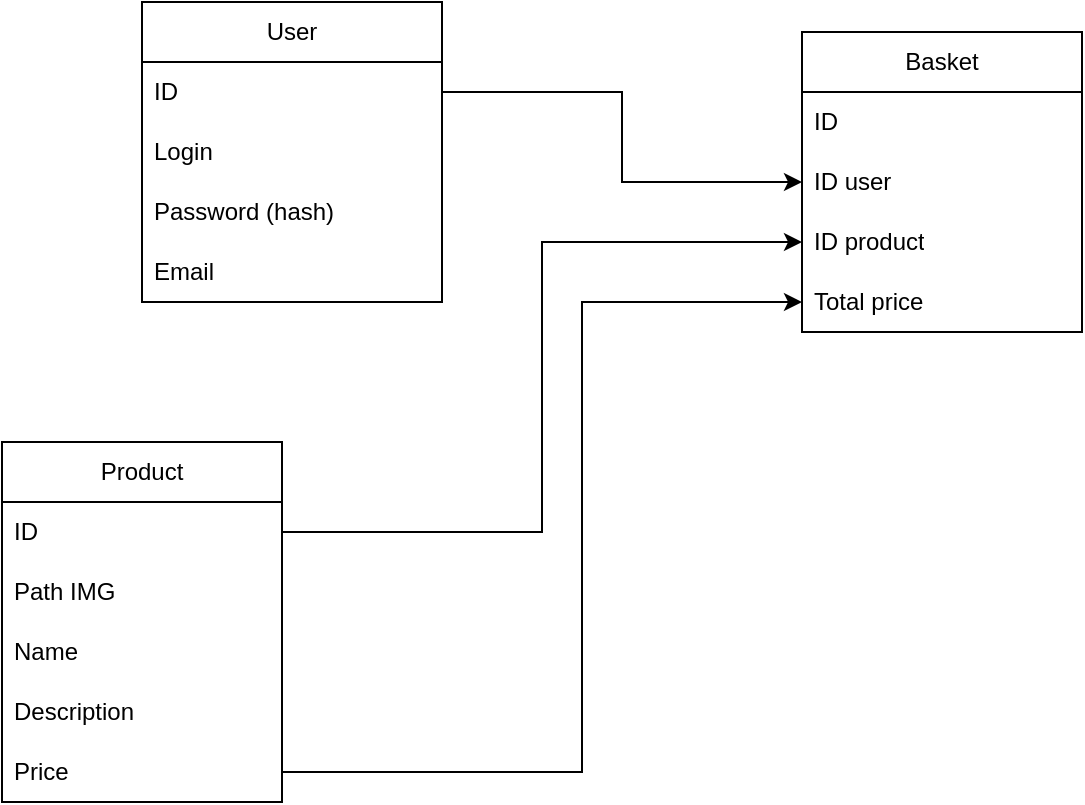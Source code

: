 <mxfile version="24.8.6">
  <diagram name="Страница — 1" id="sJF5ViOsrdGwG4QWRDhk">
    <mxGraphModel dx="1235" dy="614" grid="1" gridSize="10" guides="1" tooltips="1" connect="1" arrows="1" fold="1" page="1" pageScale="1" pageWidth="827" pageHeight="1169" math="0" shadow="0">
      <root>
        <mxCell id="0" />
        <mxCell id="1" parent="0" />
        <mxCell id="1JmXnyaIGDMrJZKCNNJo-4" value="User" style="swimlane;fontStyle=0;childLayout=stackLayout;horizontal=1;startSize=30;horizontalStack=0;resizeParent=1;resizeParentMax=0;resizeLast=0;collapsible=1;marginBottom=0;whiteSpace=wrap;html=1;" vertex="1" parent="1">
          <mxGeometry x="180" y="150" width="150" height="150" as="geometry" />
        </mxCell>
        <mxCell id="1JmXnyaIGDMrJZKCNNJo-5" value="ID" style="text;strokeColor=none;fillColor=none;align=left;verticalAlign=middle;spacingLeft=4;spacingRight=4;overflow=hidden;points=[[0,0.5],[1,0.5]];portConstraint=eastwest;rotatable=0;whiteSpace=wrap;html=1;" vertex="1" parent="1JmXnyaIGDMrJZKCNNJo-4">
          <mxGeometry y="30" width="150" height="30" as="geometry" />
        </mxCell>
        <mxCell id="1JmXnyaIGDMrJZKCNNJo-6" value="Login" style="text;strokeColor=none;fillColor=none;align=left;verticalAlign=middle;spacingLeft=4;spacingRight=4;overflow=hidden;points=[[0,0.5],[1,0.5]];portConstraint=eastwest;rotatable=0;whiteSpace=wrap;html=1;" vertex="1" parent="1JmXnyaIGDMrJZKCNNJo-4">
          <mxGeometry y="60" width="150" height="30" as="geometry" />
        </mxCell>
        <mxCell id="1JmXnyaIGDMrJZKCNNJo-7" value="Password (hash)" style="text;strokeColor=none;fillColor=none;align=left;verticalAlign=middle;spacingLeft=4;spacingRight=4;overflow=hidden;points=[[0,0.5],[1,0.5]];portConstraint=eastwest;rotatable=0;whiteSpace=wrap;html=1;" vertex="1" parent="1JmXnyaIGDMrJZKCNNJo-4">
          <mxGeometry y="90" width="150" height="30" as="geometry" />
        </mxCell>
        <mxCell id="1JmXnyaIGDMrJZKCNNJo-9" value="Email" style="text;strokeColor=none;fillColor=none;align=left;verticalAlign=middle;spacingLeft=4;spacingRight=4;overflow=hidden;points=[[0,0.5],[1,0.5]];portConstraint=eastwest;rotatable=0;whiteSpace=wrap;html=1;" vertex="1" parent="1JmXnyaIGDMrJZKCNNJo-4">
          <mxGeometry y="120" width="150" height="30" as="geometry" />
        </mxCell>
        <mxCell id="1JmXnyaIGDMrJZKCNNJo-10" value="Basket" style="swimlane;fontStyle=0;childLayout=stackLayout;horizontal=1;startSize=30;horizontalStack=0;resizeParent=1;resizeParentMax=0;resizeLast=0;collapsible=1;marginBottom=0;whiteSpace=wrap;html=1;" vertex="1" parent="1">
          <mxGeometry x="510" y="165" width="140" height="150" as="geometry" />
        </mxCell>
        <mxCell id="1JmXnyaIGDMrJZKCNNJo-31" value="ID" style="text;strokeColor=none;fillColor=none;align=left;verticalAlign=middle;spacingLeft=4;spacingRight=4;overflow=hidden;points=[[0,0.5],[1,0.5]];portConstraint=eastwest;rotatable=0;whiteSpace=wrap;html=1;" vertex="1" parent="1JmXnyaIGDMrJZKCNNJo-10">
          <mxGeometry y="30" width="140" height="30" as="geometry" />
        </mxCell>
        <mxCell id="1JmXnyaIGDMrJZKCNNJo-11" value="ID user" style="text;strokeColor=none;fillColor=none;align=left;verticalAlign=middle;spacingLeft=4;spacingRight=4;overflow=hidden;points=[[0,0.5],[1,0.5]];portConstraint=eastwest;rotatable=0;whiteSpace=wrap;html=1;" vertex="1" parent="1JmXnyaIGDMrJZKCNNJo-10">
          <mxGeometry y="60" width="140" height="30" as="geometry" />
        </mxCell>
        <mxCell id="1JmXnyaIGDMrJZKCNNJo-12" value="ID product" style="text;strokeColor=none;fillColor=none;align=left;verticalAlign=middle;spacingLeft=4;spacingRight=4;overflow=hidden;points=[[0,0.5],[1,0.5]];portConstraint=eastwest;rotatable=0;whiteSpace=wrap;html=1;" vertex="1" parent="1JmXnyaIGDMrJZKCNNJo-10">
          <mxGeometry y="90" width="140" height="30" as="geometry" />
        </mxCell>
        <mxCell id="1JmXnyaIGDMrJZKCNNJo-13" value="Total price" style="text;strokeColor=none;fillColor=none;align=left;verticalAlign=middle;spacingLeft=4;spacingRight=4;overflow=hidden;points=[[0,0.5],[1,0.5]];portConstraint=eastwest;rotatable=0;whiteSpace=wrap;html=1;" vertex="1" parent="1JmXnyaIGDMrJZKCNNJo-10">
          <mxGeometry y="120" width="140" height="30" as="geometry" />
        </mxCell>
        <mxCell id="1JmXnyaIGDMrJZKCNNJo-16" value="Product" style="swimlane;fontStyle=0;childLayout=stackLayout;horizontal=1;startSize=30;horizontalStack=0;resizeParent=1;resizeParentMax=0;resizeLast=0;collapsible=1;marginBottom=0;whiteSpace=wrap;html=1;" vertex="1" parent="1">
          <mxGeometry x="110" y="370" width="140" height="180" as="geometry" />
        </mxCell>
        <mxCell id="1JmXnyaIGDMrJZKCNNJo-17" value="ID" style="text;strokeColor=none;fillColor=none;align=left;verticalAlign=middle;spacingLeft=4;spacingRight=4;overflow=hidden;points=[[0,0.5],[1,0.5]];portConstraint=eastwest;rotatable=0;whiteSpace=wrap;html=1;" vertex="1" parent="1JmXnyaIGDMrJZKCNNJo-16">
          <mxGeometry y="30" width="140" height="30" as="geometry" />
        </mxCell>
        <mxCell id="1JmXnyaIGDMrJZKCNNJo-18" value="Path IMG" style="text;strokeColor=none;fillColor=none;align=left;verticalAlign=middle;spacingLeft=4;spacingRight=4;overflow=hidden;points=[[0,0.5],[1,0.5]];portConstraint=eastwest;rotatable=0;whiteSpace=wrap;html=1;" vertex="1" parent="1JmXnyaIGDMrJZKCNNJo-16">
          <mxGeometry y="60" width="140" height="30" as="geometry" />
        </mxCell>
        <mxCell id="1JmXnyaIGDMrJZKCNNJo-19" value="Name" style="text;strokeColor=none;fillColor=none;align=left;verticalAlign=middle;spacingLeft=4;spacingRight=4;overflow=hidden;points=[[0,0.5],[1,0.5]];portConstraint=eastwest;rotatable=0;whiteSpace=wrap;html=1;" vertex="1" parent="1JmXnyaIGDMrJZKCNNJo-16">
          <mxGeometry y="90" width="140" height="30" as="geometry" />
        </mxCell>
        <mxCell id="1JmXnyaIGDMrJZKCNNJo-29" value="Description" style="text;strokeColor=none;fillColor=none;align=left;verticalAlign=middle;spacingLeft=4;spacingRight=4;overflow=hidden;points=[[0,0.5],[1,0.5]];portConstraint=eastwest;rotatable=0;whiteSpace=wrap;html=1;" vertex="1" parent="1JmXnyaIGDMrJZKCNNJo-16">
          <mxGeometry y="120" width="140" height="30" as="geometry" />
        </mxCell>
        <mxCell id="1JmXnyaIGDMrJZKCNNJo-30" value="Price" style="text;strokeColor=none;fillColor=none;align=left;verticalAlign=middle;spacingLeft=4;spacingRight=4;overflow=hidden;points=[[0,0.5],[1,0.5]];portConstraint=eastwest;rotatable=0;whiteSpace=wrap;html=1;" vertex="1" parent="1JmXnyaIGDMrJZKCNNJo-16">
          <mxGeometry y="150" width="140" height="30" as="geometry" />
        </mxCell>
        <mxCell id="1JmXnyaIGDMrJZKCNNJo-33" style="edgeStyle=orthogonalEdgeStyle;rounded=0;orthogonalLoop=1;jettySize=auto;html=1;exitX=1;exitY=0.5;exitDx=0;exitDy=0;" edge="1" parent="1" source="1JmXnyaIGDMrJZKCNNJo-5" target="1JmXnyaIGDMrJZKCNNJo-11">
          <mxGeometry relative="1" as="geometry" />
        </mxCell>
        <mxCell id="1JmXnyaIGDMrJZKCNNJo-36" style="edgeStyle=orthogonalEdgeStyle;rounded=0;orthogonalLoop=1;jettySize=auto;html=1;exitX=1;exitY=0.5;exitDx=0;exitDy=0;entryX=0;entryY=0.5;entryDx=0;entryDy=0;" edge="1" parent="1" source="1JmXnyaIGDMrJZKCNNJo-17" target="1JmXnyaIGDMrJZKCNNJo-12">
          <mxGeometry relative="1" as="geometry" />
        </mxCell>
        <mxCell id="1JmXnyaIGDMrJZKCNNJo-37" style="edgeStyle=orthogonalEdgeStyle;rounded=0;orthogonalLoop=1;jettySize=auto;html=1;exitX=1;exitY=0.5;exitDx=0;exitDy=0;entryX=0;entryY=0.5;entryDx=0;entryDy=0;" edge="1" parent="1" source="1JmXnyaIGDMrJZKCNNJo-30" target="1JmXnyaIGDMrJZKCNNJo-13">
          <mxGeometry relative="1" as="geometry">
            <Array as="points">
              <mxPoint x="400" y="535" />
              <mxPoint x="400" y="300" />
            </Array>
          </mxGeometry>
        </mxCell>
      </root>
    </mxGraphModel>
  </diagram>
</mxfile>
